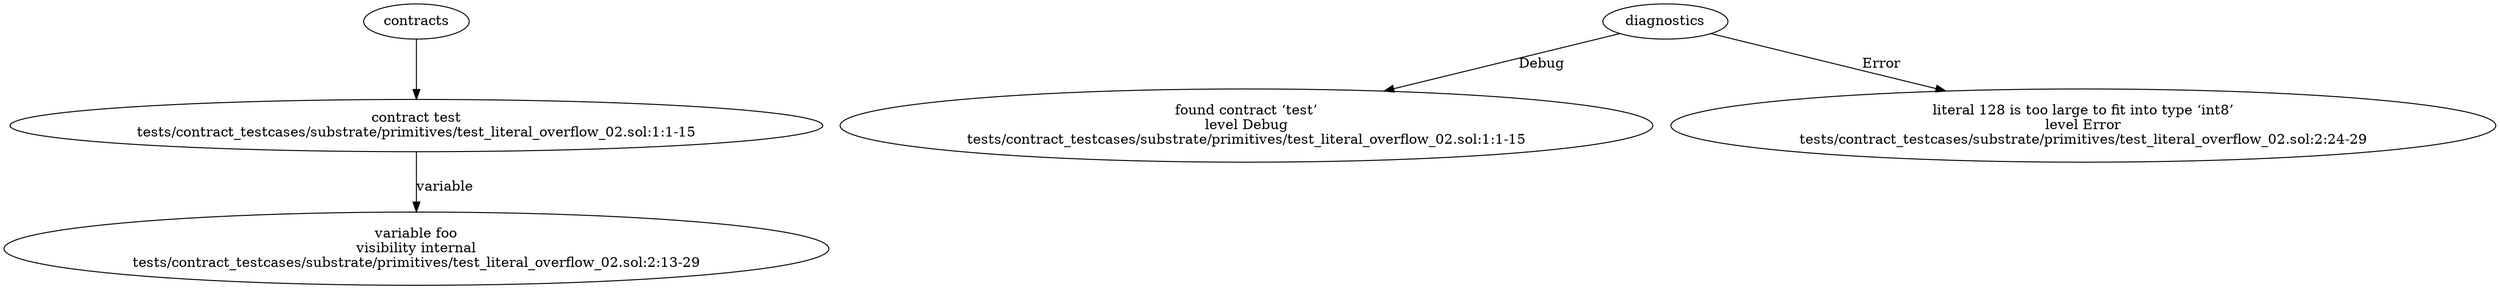 strict digraph "tests/contract_testcases/substrate/primitives/test_literal_overflow_02.sol" {
	contract [label="contract test\ntests/contract_testcases/substrate/primitives/test_literal_overflow_02.sol:1:1-15"]
	var [label="variable foo\nvisibility internal\ntests/contract_testcases/substrate/primitives/test_literal_overflow_02.sol:2:13-29"]
	diagnostic [label="found contract ‘test’\nlevel Debug\ntests/contract_testcases/substrate/primitives/test_literal_overflow_02.sol:1:1-15"]
	diagnostic_6 [label="literal 128 is too large to fit into type ‘int8’\nlevel Error\ntests/contract_testcases/substrate/primitives/test_literal_overflow_02.sol:2:24-29"]
	contracts -> contract
	contract -> var [label="variable"]
	diagnostics -> diagnostic [label="Debug"]
	diagnostics -> diagnostic_6 [label="Error"]
}
